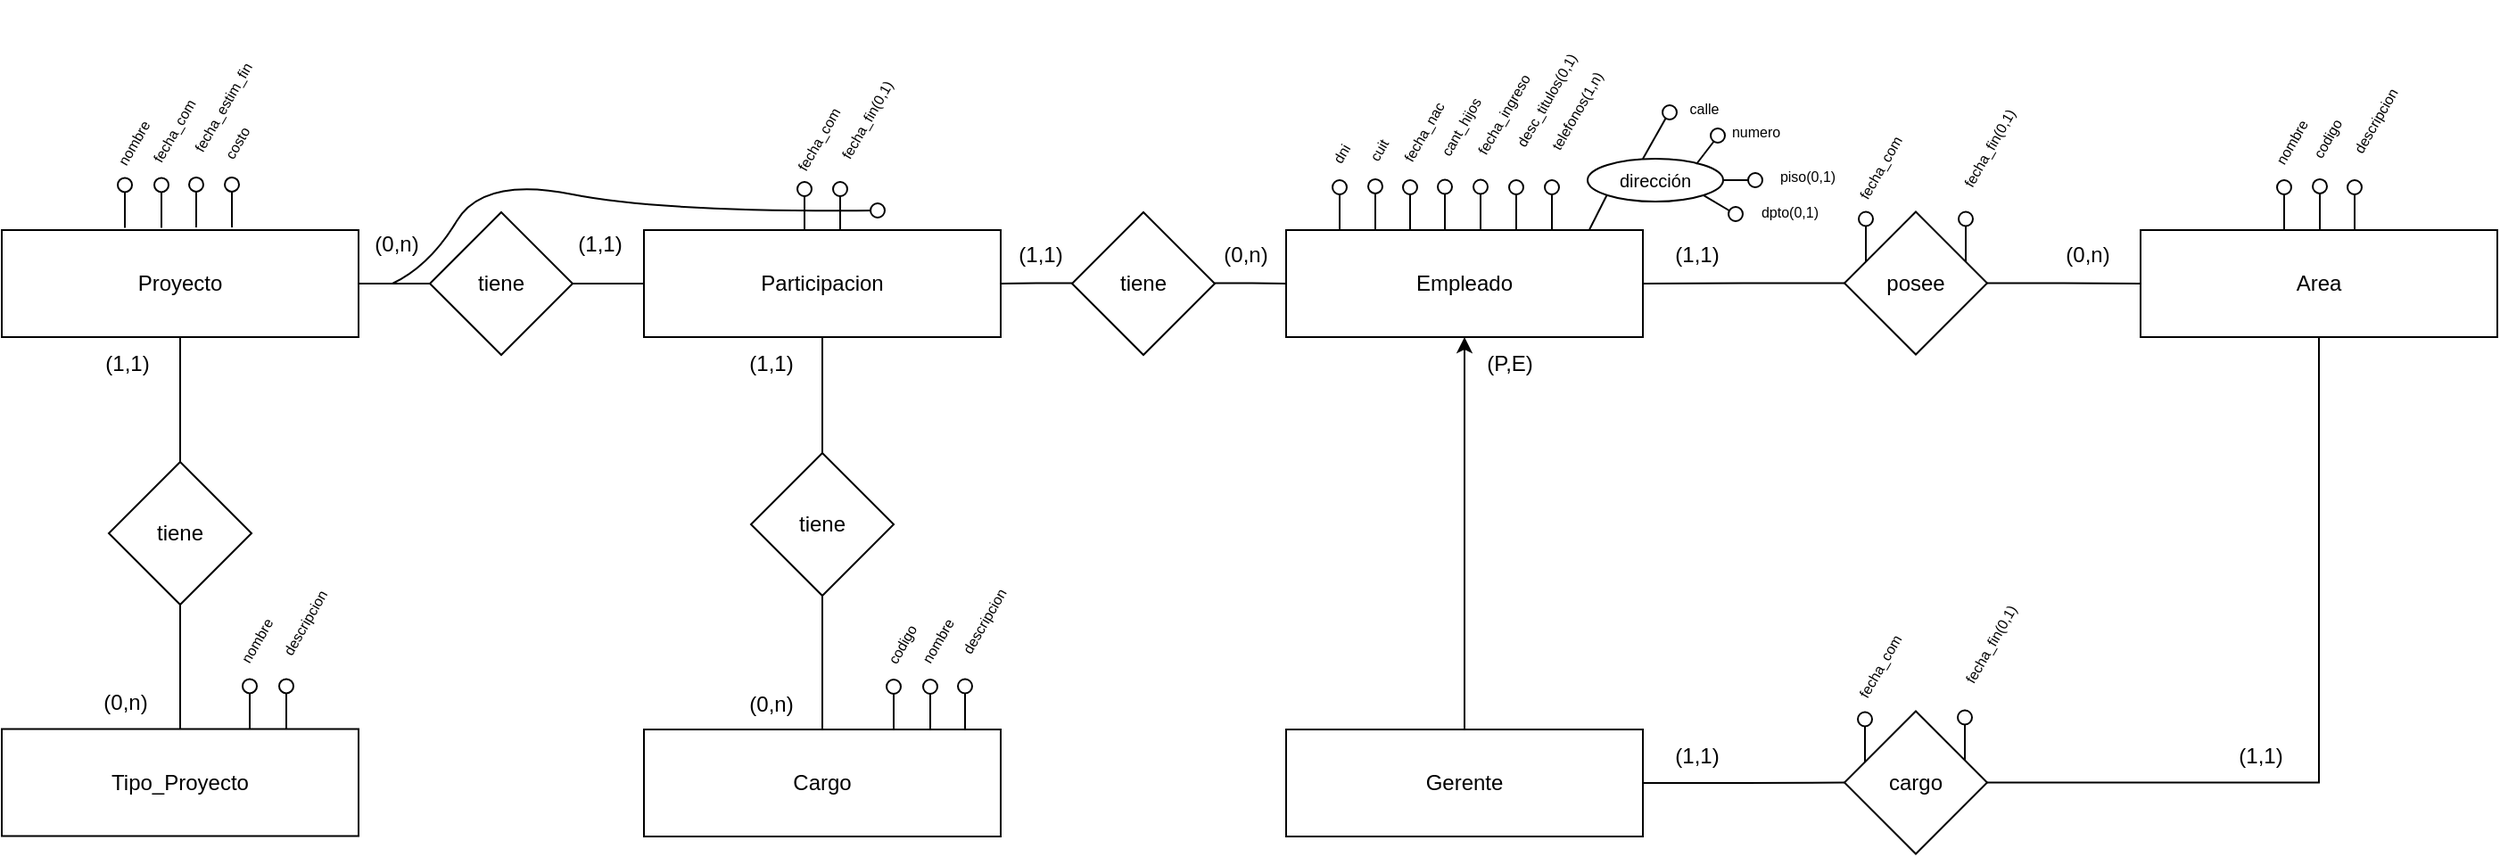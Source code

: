 <mxfile version="26.1.3">
  <diagram name="Page-1" id="OwCOIzThx3f6TGoiBRJK">
    <mxGraphModel dx="3861" dy="1847" grid="1" gridSize="10" guides="1" tooltips="1" connect="1" arrows="1" fold="1" page="1" pageScale="1" pageWidth="850" pageHeight="1100" math="0" shadow="0">
      <root>
        <mxCell id="0" />
        <mxCell id="1" parent="0" />
        <mxCell id="jll_CH9f2McwU1DsK0mr-197" value="Area" style="rounded=0;whiteSpace=wrap;html=1;" parent="1" vertex="1">
          <mxGeometry x="-761" y="-280" width="200" height="60" as="geometry" />
        </mxCell>
        <mxCell id="jll_CH9f2McwU1DsK0mr-198" value="Empleado" style="rounded=0;whiteSpace=wrap;html=1;" parent="1" vertex="1">
          <mxGeometry x="-1240" y="-280" width="200" height="60" as="geometry" />
        </mxCell>
        <mxCell id="jll_CH9f2McwU1DsK0mr-200" value="Tipo_Proyecto" style="rounded=0;whiteSpace=wrap;html=1;" parent="1" vertex="1">
          <mxGeometry x="-1960" y="-0.25" width="200" height="60" as="geometry" />
        </mxCell>
        <mxCell id="jll_CH9f2McwU1DsK0mr-201" value="Cargo" style="rounded=0;whiteSpace=wrap;html=1;" parent="1" vertex="1">
          <mxGeometry x="-1600" width="200" height="60" as="geometry" />
        </mxCell>
        <mxCell id="jll_CH9f2McwU1DsK0mr-287" value="" style="group" parent="1" vertex="1" connectable="0">
          <mxGeometry x="-684.5" y="-307.998" width="8" height="28" as="geometry" />
        </mxCell>
        <mxCell id="jll_CH9f2McwU1DsK0mr-288" value="" style="ellipse;whiteSpace=wrap;html=1;aspect=fixed;fillColor=light-dark(#FFFFFF,#FFFFFF);" parent="jll_CH9f2McwU1DsK0mr-287" vertex="1">
          <mxGeometry width="8" height="8" as="geometry" />
        </mxCell>
        <mxCell id="jll_CH9f2McwU1DsK0mr-289" style="edgeStyle=orthogonalEdgeStyle;rounded=0;orthogonalLoop=1;jettySize=auto;html=1;endArrow=none;startFill=0;" parent="jll_CH9f2McwU1DsK0mr-287" edge="1">
          <mxGeometry relative="1" as="geometry">
            <mxPoint x="4" y="28" as="targetPoint" />
            <mxPoint x="4" y="8" as="sourcePoint" />
          </mxGeometry>
        </mxCell>
        <mxCell id="jll_CH9f2McwU1DsK0mr-290" value="&lt;font style=&quot;font-size: 8px;&quot;&gt;nombre&lt;/font&gt;" style="text;html=1;align=center;verticalAlign=middle;resizable=0;points=[];autosize=1;strokeColor=none;fillColor=none;rotation=-60;" parent="1" vertex="1">
          <mxGeometry x="-702.5" y="-343.998" width="50" height="30" as="geometry" />
        </mxCell>
        <mxCell id="jll_CH9f2McwU1DsK0mr-291" value="" style="group" parent="1" vertex="1" connectable="0">
          <mxGeometry x="-664.5" y="-308.538" width="8" height="28" as="geometry" />
        </mxCell>
        <mxCell id="jll_CH9f2McwU1DsK0mr-292" value="" style="ellipse;whiteSpace=wrap;html=1;aspect=fixed;fillColor=light-dark(#FFFFFF,transparent);" parent="jll_CH9f2McwU1DsK0mr-291" vertex="1">
          <mxGeometry width="8" height="8" as="geometry" />
        </mxCell>
        <mxCell id="jll_CH9f2McwU1DsK0mr-293" style="edgeStyle=orthogonalEdgeStyle;rounded=0;orthogonalLoop=1;jettySize=auto;html=1;endArrow=none;startFill=0;" parent="jll_CH9f2McwU1DsK0mr-291" edge="1">
          <mxGeometry relative="1" as="geometry">
            <mxPoint x="4" y="28" as="targetPoint" />
            <mxPoint x="4" y="8" as="sourcePoint" />
          </mxGeometry>
        </mxCell>
        <mxCell id="jll_CH9f2McwU1DsK0mr-294" value="&lt;font style=&quot;font-size: 8px;&quot;&gt;codigo&lt;/font&gt;" style="text;html=1;align=center;verticalAlign=middle;resizable=0;points=[];autosize=1;strokeColor=none;fillColor=none;rotation=-60;" parent="1" vertex="1">
          <mxGeometry x="-682.5" y="-345.998" width="50" height="30" as="geometry" />
        </mxCell>
        <mxCell id="jll_CH9f2McwU1DsK0mr-295" value="" style="group" parent="1" vertex="1" connectable="0">
          <mxGeometry x="-645" y="-307.998" width="8" height="28" as="geometry" />
        </mxCell>
        <mxCell id="jll_CH9f2McwU1DsK0mr-296" value="" style="ellipse;whiteSpace=wrap;html=1;aspect=fixed;fillColor=light-dark(#FFFFFF,transparent);" parent="jll_CH9f2McwU1DsK0mr-295" vertex="1">
          <mxGeometry width="8" height="8" as="geometry" />
        </mxCell>
        <mxCell id="jll_CH9f2McwU1DsK0mr-297" style="edgeStyle=orthogonalEdgeStyle;rounded=0;orthogonalLoop=1;jettySize=auto;html=1;endArrow=none;startFill=0;" parent="jll_CH9f2McwU1DsK0mr-295" edge="1">
          <mxGeometry relative="1" as="geometry">
            <mxPoint x="4" y="28" as="targetPoint" />
            <mxPoint x="4" y="8" as="sourcePoint" />
          </mxGeometry>
        </mxCell>
        <mxCell id="jll_CH9f2McwU1DsK0mr-298" value="&lt;font style=&quot;font-size: 8px;&quot;&gt;descripcion&lt;/font&gt;" style="text;html=1;align=center;verticalAlign=middle;resizable=0;points=[];autosize=1;strokeColor=none;fillColor=none;rotation=-60;" parent="1" vertex="1">
          <mxGeometry x="-670.5" y="-355.998" width="80" height="30" as="geometry" />
        </mxCell>
        <mxCell id="jll_CH9f2McwU1DsK0mr-310" value="" style="group" parent="1" vertex="1" connectable="0">
          <mxGeometry x="-1155" y="-308.248" width="8" height="28" as="geometry" />
        </mxCell>
        <mxCell id="jll_CH9f2McwU1DsK0mr-311" value="" style="ellipse;whiteSpace=wrap;html=1;aspect=fixed;fillColor=light-dark(#FFFFFF,transparent);" parent="jll_CH9f2McwU1DsK0mr-310" vertex="1">
          <mxGeometry width="8" height="8" as="geometry" />
        </mxCell>
        <mxCell id="jll_CH9f2McwU1DsK0mr-312" style="edgeStyle=orthogonalEdgeStyle;rounded=0;orthogonalLoop=1;jettySize=auto;html=1;endArrow=none;startFill=0;" parent="jll_CH9f2McwU1DsK0mr-310" edge="1">
          <mxGeometry relative="1" as="geometry">
            <mxPoint x="4" y="28" as="targetPoint" />
            <mxPoint x="4" y="8" as="sourcePoint" />
          </mxGeometry>
        </mxCell>
        <mxCell id="jll_CH9f2McwU1DsK0mr-313" value="" style="group" parent="1" vertex="1" connectable="0">
          <mxGeometry x="-1214" y="-307.998" width="8" height="28" as="geometry" />
        </mxCell>
        <mxCell id="jll_CH9f2McwU1DsK0mr-314" value="" style="ellipse;whiteSpace=wrap;html=1;aspect=fixed;fillColor=light-dark(#FFFFFF,#FFFFFF);" parent="jll_CH9f2McwU1DsK0mr-313" vertex="1">
          <mxGeometry width="8" height="8" as="geometry" />
        </mxCell>
        <mxCell id="jll_CH9f2McwU1DsK0mr-315" style="edgeStyle=orthogonalEdgeStyle;rounded=0;orthogonalLoop=1;jettySize=auto;html=1;endArrow=none;startFill=0;" parent="jll_CH9f2McwU1DsK0mr-313" edge="1">
          <mxGeometry relative="1" as="geometry">
            <mxPoint x="4" y="28" as="targetPoint" />
            <mxPoint x="4" y="8" as="sourcePoint" />
          </mxGeometry>
        </mxCell>
        <mxCell id="jll_CH9f2McwU1DsK0mr-316" value="&lt;font style=&quot;font-size: 8px;&quot;&gt;dni&lt;/font&gt;" style="text;html=1;align=center;verticalAlign=middle;resizable=0;points=[];autosize=1;strokeColor=none;fillColor=none;rotation=-60;" parent="1" vertex="1">
          <mxGeometry x="-1230" y="-337.998" width="40" height="30" as="geometry" />
        </mxCell>
        <mxCell id="jll_CH9f2McwU1DsK0mr-317" value="" style="group" parent="1" vertex="1" connectable="0">
          <mxGeometry x="-1194" y="-308.538" width="8" height="28" as="geometry" />
        </mxCell>
        <mxCell id="jll_CH9f2McwU1DsK0mr-318" value="" style="ellipse;whiteSpace=wrap;html=1;aspect=fixed;fillColor=light-dark(#FFFFFF,#FFFFFF);" parent="jll_CH9f2McwU1DsK0mr-317" vertex="1">
          <mxGeometry width="8" height="8" as="geometry" />
        </mxCell>
        <mxCell id="jll_CH9f2McwU1DsK0mr-319" style="edgeStyle=orthogonalEdgeStyle;rounded=0;orthogonalLoop=1;jettySize=auto;html=1;endArrow=none;startFill=0;" parent="jll_CH9f2McwU1DsK0mr-317" edge="1">
          <mxGeometry relative="1" as="geometry">
            <mxPoint x="4" y="28" as="targetPoint" />
            <mxPoint x="4" y="8" as="sourcePoint" />
          </mxGeometry>
        </mxCell>
        <mxCell id="jll_CH9f2McwU1DsK0mr-320" value="&lt;font style=&quot;font-size: 8px;&quot;&gt;cuit&lt;/font&gt;" style="text;html=1;align=center;verticalAlign=middle;resizable=0;points=[];autosize=1;strokeColor=none;fillColor=none;rotation=-60;" parent="1" vertex="1">
          <mxGeometry x="-1209" y="-339.998" width="40" height="30" as="geometry" />
        </mxCell>
        <mxCell id="jll_CH9f2McwU1DsK0mr-321" value="" style="group" parent="1" vertex="1" connectable="0">
          <mxGeometry x="-1174.5" y="-307.998" width="8" height="28" as="geometry" />
        </mxCell>
        <mxCell id="jll_CH9f2McwU1DsK0mr-322" value="" style="ellipse;whiteSpace=wrap;html=1;aspect=fixed;fillColor=light-dark(#FFFFFF,transparent);" parent="jll_CH9f2McwU1DsK0mr-321" vertex="1">
          <mxGeometry width="8" height="8" as="geometry" />
        </mxCell>
        <mxCell id="jll_CH9f2McwU1DsK0mr-323" style="edgeStyle=orthogonalEdgeStyle;rounded=0;orthogonalLoop=1;jettySize=auto;html=1;endArrow=none;startFill=0;" parent="jll_CH9f2McwU1DsK0mr-321" edge="1">
          <mxGeometry relative="1" as="geometry">
            <mxPoint x="4" y="28" as="targetPoint" />
            <mxPoint x="4" y="8" as="sourcePoint" />
          </mxGeometry>
        </mxCell>
        <mxCell id="jll_CH9f2McwU1DsK0mr-324" value="&lt;font style=&quot;font-size: 8px;&quot;&gt;cant_hijos&lt;/font&gt;" style="text;html=1;align=center;verticalAlign=middle;resizable=0;points=[];autosize=1;strokeColor=none;fillColor=none;rotation=-60;" parent="1" vertex="1">
          <mxGeometry x="-1178" y="-352.998" width="70" height="30" as="geometry" />
        </mxCell>
        <mxCell id="jll_CH9f2McwU1DsK0mr-325" value="" style="group" parent="1" vertex="1" connectable="0">
          <mxGeometry x="-1135" y="-308.248" width="8" height="28" as="geometry" />
        </mxCell>
        <mxCell id="jll_CH9f2McwU1DsK0mr-326" value="" style="ellipse;whiteSpace=wrap;html=1;aspect=fixed;fillColor=light-dark(#FFFFFF,transparent);" parent="jll_CH9f2McwU1DsK0mr-325" vertex="1">
          <mxGeometry width="8" height="8" as="geometry" />
        </mxCell>
        <mxCell id="jll_CH9f2McwU1DsK0mr-327" style="edgeStyle=orthogonalEdgeStyle;rounded=0;orthogonalLoop=1;jettySize=auto;html=1;endArrow=none;startFill=0;" parent="jll_CH9f2McwU1DsK0mr-325" edge="1">
          <mxGeometry relative="1" as="geometry">
            <mxPoint x="4" y="28" as="targetPoint" />
            <mxPoint x="4" y="8" as="sourcePoint" />
          </mxGeometry>
        </mxCell>
        <mxCell id="jll_CH9f2McwU1DsK0mr-328" value="&lt;font style=&quot;font-size: 8px;&quot;&gt;fecha_nac&lt;/font&gt;" style="text;html=1;align=center;verticalAlign=middle;resizable=0;points=[];autosize=1;strokeColor=none;fillColor=none;rotation=-60;" parent="1" vertex="1">
          <mxGeometry x="-1199" y="-350.248" width="70" height="30" as="geometry" />
        </mxCell>
        <mxCell id="jll_CH9f2McwU1DsK0mr-329" value="" style="group" parent="1" vertex="1" connectable="0">
          <mxGeometry x="-1115" y="-307.998" width="8" height="28" as="geometry" />
        </mxCell>
        <mxCell id="jll_CH9f2McwU1DsK0mr-330" value="" style="ellipse;whiteSpace=wrap;html=1;aspect=fixed;fillColor=light-dark(#FFFFFF,transparent);" parent="jll_CH9f2McwU1DsK0mr-329" vertex="1">
          <mxGeometry width="8" height="8" as="geometry" />
        </mxCell>
        <mxCell id="jll_CH9f2McwU1DsK0mr-331" style="edgeStyle=orthogonalEdgeStyle;rounded=0;orthogonalLoop=1;jettySize=auto;html=1;endArrow=none;startFill=0;" parent="jll_CH9f2McwU1DsK0mr-329" edge="1">
          <mxGeometry relative="1" as="geometry">
            <mxPoint x="4" y="28" as="targetPoint" />
            <mxPoint x="4" y="8" as="sourcePoint" />
          </mxGeometry>
        </mxCell>
        <mxCell id="jll_CH9f2McwU1DsK0mr-332" value="" style="group" parent="1" vertex="1" connectable="0">
          <mxGeometry x="-1095" y="-307.998" width="8" height="28" as="geometry" />
        </mxCell>
        <mxCell id="jll_CH9f2McwU1DsK0mr-333" value="" style="ellipse;whiteSpace=wrap;html=1;aspect=fixed;fillColor=light-dark(#FFFFFF,transparent);" parent="jll_CH9f2McwU1DsK0mr-332" vertex="1">
          <mxGeometry width="8" height="8" as="geometry" />
        </mxCell>
        <mxCell id="jll_CH9f2McwU1DsK0mr-334" style="edgeStyle=orthogonalEdgeStyle;rounded=0;orthogonalLoop=1;jettySize=auto;html=1;endArrow=none;startFill=0;" parent="jll_CH9f2McwU1DsK0mr-332" edge="1">
          <mxGeometry relative="1" as="geometry">
            <mxPoint x="4" y="28" as="targetPoint" />
            <mxPoint x="4" y="8" as="sourcePoint" />
          </mxGeometry>
        </mxCell>
        <mxCell id="jll_CH9f2McwU1DsK0mr-335" value="&lt;font style=&quot;font-size: 8px;&quot;&gt;desc_titulos(0,1)&lt;/font&gt;" style="text;html=1;align=center;verticalAlign=middle;resizable=0;points=[];autosize=1;strokeColor=none;fillColor=none;rotation=-60;" parent="1" vertex="1">
          <mxGeometry x="-1150" y="-367.998" width="110" height="30" as="geometry" />
        </mxCell>
        <mxCell id="jll_CH9f2McwU1DsK0mr-336" value="&lt;font style=&quot;font-size: 8px;&quot;&gt;fecha_ingreso&lt;/font&gt;" style="text;html=1;align=center;verticalAlign=middle;resizable=0;points=[];autosize=1;strokeColor=none;fillColor=none;rotation=-60;" parent="1" vertex="1">
          <mxGeometry x="-1164" y="-359.998" width="90" height="30" as="geometry" />
        </mxCell>
        <mxCell id="jll_CH9f2McwU1DsK0mr-337" value="&lt;font style=&quot;font-size: 8px;&quot;&gt;telefonos(1,n)&lt;/font&gt;" style="text;html=1;align=center;verticalAlign=middle;resizable=0;points=[];autosize=1;strokeColor=none;fillColor=none;rotation=-60;" parent="1" vertex="1">
          <mxGeometry x="-1123" y="-361.998" width="90" height="30" as="geometry" />
        </mxCell>
        <mxCell id="jll_CH9f2McwU1DsK0mr-339" style="edgeStyle=orthogonalEdgeStyle;rounded=0;orthogonalLoop=1;jettySize=auto;html=1;entryX=1;entryY=0.5;entryDx=0;entryDy=0;endArrow=none;startFill=0;" parent="1" source="jll_CH9f2McwU1DsK0mr-338" target="jll_CH9f2McwU1DsK0mr-198" edge="1">
          <mxGeometry relative="1" as="geometry" />
        </mxCell>
        <mxCell id="jll_CH9f2McwU1DsK0mr-338" value="posee" style="rhombus;whiteSpace=wrap;html=1;" parent="1" vertex="1">
          <mxGeometry x="-927" y="-290.25" width="80" height="80" as="geometry" />
        </mxCell>
        <mxCell id="jll_CH9f2McwU1DsK0mr-340" style="edgeStyle=orthogonalEdgeStyle;rounded=0;orthogonalLoop=1;jettySize=auto;html=1;entryX=0;entryY=0.5;entryDx=0;entryDy=0;endArrow=none;startFill=0;" parent="1" source="jll_CH9f2McwU1DsK0mr-338" target="jll_CH9f2McwU1DsK0mr-197" edge="1">
          <mxGeometry relative="1" as="geometry">
            <mxPoint x="-498.5" y="-246" as="targetPoint" />
          </mxGeometry>
        </mxCell>
        <mxCell id="jll_CH9f2McwU1DsK0mr-342" value="(0,n)" style="text;html=1;align=center;verticalAlign=middle;resizable=0;points=[];autosize=1;strokeColor=none;fillColor=none;" parent="1" vertex="1">
          <mxGeometry x="-821" y="-280.54" width="60" height="30" as="geometry" />
        </mxCell>
        <mxCell id="jll_CH9f2McwU1DsK0mr-347" style="edgeStyle=orthogonalEdgeStyle;rounded=0;orthogonalLoop=1;jettySize=auto;html=1;entryX=0;entryY=0.5;entryDx=0;entryDy=0;endArrow=none;startFill=0;" parent="1" source="jll_CH9f2McwU1DsK0mr-344" target="jll_CH9f2McwU1DsK0mr-346" edge="1">
          <mxGeometry relative="1" as="geometry" />
        </mxCell>
        <mxCell id="jll_CH9f2McwU1DsK0mr-349" style="edgeStyle=orthogonalEdgeStyle;rounded=0;orthogonalLoop=1;jettySize=auto;html=1;entryX=0.5;entryY=1;entryDx=0;entryDy=0;" parent="1" source="jll_CH9f2McwU1DsK0mr-344" target="jll_CH9f2McwU1DsK0mr-198" edge="1">
          <mxGeometry relative="1" as="geometry" />
        </mxCell>
        <mxCell id="jll_CH9f2McwU1DsK0mr-344" value="Gerente" style="rounded=0;whiteSpace=wrap;html=1;" parent="1" vertex="1">
          <mxGeometry x="-1240" width="200" height="60" as="geometry" />
        </mxCell>
        <mxCell id="jll_CH9f2McwU1DsK0mr-348" style="edgeStyle=orthogonalEdgeStyle;rounded=0;orthogonalLoop=1;jettySize=auto;html=1;entryX=0.5;entryY=1;entryDx=0;entryDy=0;endArrow=none;startFill=0;" parent="1" source="jll_CH9f2McwU1DsK0mr-346" target="jll_CH9f2McwU1DsK0mr-197" edge="1">
          <mxGeometry relative="1" as="geometry" />
        </mxCell>
        <mxCell id="jll_CH9f2McwU1DsK0mr-346" value="cargo" style="rhombus;whiteSpace=wrap;html=1;" parent="1" vertex="1">
          <mxGeometry x="-927" y="-10.25" width="80" height="80" as="geometry" />
        </mxCell>
        <mxCell id="jll_CH9f2McwU1DsK0mr-350" value="(P,E)" style="text;html=1;align=center;verticalAlign=middle;resizable=0;points=[];autosize=1;strokeColor=none;fillColor=none;" parent="1" vertex="1">
          <mxGeometry x="-1145" y="-220" width="60" height="30" as="geometry" />
        </mxCell>
        <mxCell id="jll_CH9f2McwU1DsK0mr-354" value="" style="group" parent="1" vertex="1" connectable="0">
          <mxGeometry x="-919" y="-290.248" width="8" height="28" as="geometry" />
        </mxCell>
        <mxCell id="jll_CH9f2McwU1DsK0mr-355" value="" style="ellipse;whiteSpace=wrap;html=1;aspect=fixed;fillColor=light-dark(#FFFFFF,transparent);" parent="jll_CH9f2McwU1DsK0mr-354" vertex="1">
          <mxGeometry width="8" height="8" as="geometry" />
        </mxCell>
        <mxCell id="jll_CH9f2McwU1DsK0mr-356" style="edgeStyle=orthogonalEdgeStyle;rounded=0;orthogonalLoop=1;jettySize=auto;html=1;endArrow=none;startFill=0;" parent="jll_CH9f2McwU1DsK0mr-354" edge="1">
          <mxGeometry relative="1" as="geometry">
            <mxPoint x="4" y="28" as="targetPoint" />
            <mxPoint x="4" y="8" as="sourcePoint" />
          </mxGeometry>
        </mxCell>
        <mxCell id="jll_CH9f2McwU1DsK0mr-357" value="" style="group" parent="1" vertex="1" connectable="0">
          <mxGeometry x="-863" y="-290.248" width="8" height="28" as="geometry" />
        </mxCell>
        <mxCell id="jll_CH9f2McwU1DsK0mr-358" value="" style="ellipse;whiteSpace=wrap;html=1;aspect=fixed;fillColor=light-dark(#FFFFFF,transparent);" parent="jll_CH9f2McwU1DsK0mr-357" vertex="1">
          <mxGeometry width="8" height="8" as="geometry" />
        </mxCell>
        <mxCell id="jll_CH9f2McwU1DsK0mr-359" style="edgeStyle=orthogonalEdgeStyle;rounded=0;orthogonalLoop=1;jettySize=auto;html=1;endArrow=none;startFill=0;" parent="jll_CH9f2McwU1DsK0mr-357" edge="1">
          <mxGeometry relative="1" as="geometry">
            <mxPoint x="4" y="28" as="targetPoint" />
            <mxPoint x="4" y="8" as="sourcePoint" />
          </mxGeometry>
        </mxCell>
        <mxCell id="jll_CH9f2McwU1DsK0mr-360" value="&lt;font style=&quot;font-size: 8px;&quot;&gt;fecha_com&lt;/font&gt;" style="text;html=1;align=center;verticalAlign=middle;resizable=0;points=[];autosize=1;strokeColor=none;fillColor=none;rotation=-60;" parent="1" vertex="1">
          <mxGeometry x="-943" y="-330.248" width="70" height="30" as="geometry" />
        </mxCell>
        <mxCell id="jll_CH9f2McwU1DsK0mr-361" value="&lt;font style=&quot;font-size: 8px;&quot;&gt;fecha_fin(0,1)&lt;/font&gt;" style="text;html=1;align=center;verticalAlign=middle;resizable=0;points=[];autosize=1;strokeColor=none;fillColor=none;rotation=-60;" parent="1" vertex="1">
          <mxGeometry x="-892" y="-341.248" width="90" height="30" as="geometry" />
        </mxCell>
        <mxCell id="jll_CH9f2McwU1DsK0mr-362" value="" style="group" parent="1" vertex="1" connectable="0">
          <mxGeometry x="-919.5" y="-9.75" width="8" height="28" as="geometry" />
        </mxCell>
        <mxCell id="jll_CH9f2McwU1DsK0mr-363" value="" style="ellipse;whiteSpace=wrap;html=1;aspect=fixed;fillColor=light-dark(#FFFFFF,transparent);" parent="jll_CH9f2McwU1DsK0mr-362" vertex="1">
          <mxGeometry width="8" height="8" as="geometry" />
        </mxCell>
        <mxCell id="jll_CH9f2McwU1DsK0mr-364" style="edgeStyle=orthogonalEdgeStyle;rounded=0;orthogonalLoop=1;jettySize=auto;html=1;endArrow=none;startFill=0;" parent="jll_CH9f2McwU1DsK0mr-362" edge="1">
          <mxGeometry relative="1" as="geometry">
            <mxPoint x="4" y="28" as="targetPoint" />
            <mxPoint x="4" y="8" as="sourcePoint" />
          </mxGeometry>
        </mxCell>
        <mxCell id="jll_CH9f2McwU1DsK0mr-365" value="" style="group" parent="1" vertex="1" connectable="0">
          <mxGeometry x="-863.5" y="-10.75" width="8" height="28" as="geometry" />
        </mxCell>
        <mxCell id="jll_CH9f2McwU1DsK0mr-366" value="" style="ellipse;whiteSpace=wrap;html=1;aspect=fixed;fillColor=light-dark(#FFFFFF,transparent);" parent="jll_CH9f2McwU1DsK0mr-365" vertex="1">
          <mxGeometry width="8" height="8" as="geometry" />
        </mxCell>
        <mxCell id="jll_CH9f2McwU1DsK0mr-367" style="edgeStyle=orthogonalEdgeStyle;rounded=0;orthogonalLoop=1;jettySize=auto;html=1;endArrow=none;startFill=0;" parent="jll_CH9f2McwU1DsK0mr-365" edge="1">
          <mxGeometry relative="1" as="geometry">
            <mxPoint x="4" y="28" as="targetPoint" />
            <mxPoint x="4" y="8" as="sourcePoint" />
          </mxGeometry>
        </mxCell>
        <mxCell id="jll_CH9f2McwU1DsK0mr-368" value="&lt;font style=&quot;font-size: 8px;&quot;&gt;fecha_com&lt;/font&gt;" style="text;html=1;align=center;verticalAlign=middle;resizable=0;points=[];autosize=1;strokeColor=none;fillColor=none;rotation=-60;" parent="1" vertex="1">
          <mxGeometry x="-943.5" y="-50.248" width="70" height="30" as="geometry" />
        </mxCell>
        <mxCell id="jll_CH9f2McwU1DsK0mr-369" value="&lt;font style=&quot;font-size: 8px;&quot;&gt;fecha_fin(0,1)&lt;/font&gt;" style="text;html=1;align=center;verticalAlign=middle;resizable=0;points=[];autosize=1;strokeColor=none;fillColor=none;rotation=-60;" parent="1" vertex="1">
          <mxGeometry x="-891" y="-62.998" width="90" height="30" as="geometry" />
        </mxCell>
        <mxCell id="jll_CH9f2McwU1DsK0mr-416" style="edgeStyle=orthogonalEdgeStyle;rounded=0;orthogonalLoop=1;jettySize=auto;html=1;entryX=0.5;entryY=0;entryDx=0;entryDy=0;endArrow=none;startFill=0;" parent="1" source="jll_CH9f2McwU1DsK0mr-370" target="jll_CH9f2McwU1DsK0mr-415" edge="1">
          <mxGeometry relative="1" as="geometry" />
        </mxCell>
        <mxCell id="jll_CH9f2McwU1DsK0mr-370" value="Proyecto" style="rounded=0;whiteSpace=wrap;html=1;" parent="1" vertex="1">
          <mxGeometry x="-1960" y="-280" width="200" height="60" as="geometry" />
        </mxCell>
        <mxCell id="jll_CH9f2McwU1DsK0mr-371" value="(1,1)" style="text;html=1;align=center;verticalAlign=middle;resizable=0;points=[];autosize=1;strokeColor=none;fillColor=none;" parent="1" vertex="1">
          <mxGeometry x="-1040" y="-280.54" width="60" height="30" as="geometry" />
        </mxCell>
        <mxCell id="jll_CH9f2McwU1DsK0mr-372" value="(1,1)" style="text;html=1;align=center;verticalAlign=middle;resizable=0;points=[];autosize=1;strokeColor=none;fillColor=none;" parent="1" vertex="1">
          <mxGeometry x="-1040" y="-2.842e-14" width="60" height="30" as="geometry" />
        </mxCell>
        <mxCell id="jll_CH9f2McwU1DsK0mr-373" value="(1,1)" style="text;html=1;align=center;verticalAlign=middle;resizable=0;points=[];autosize=1;strokeColor=none;fillColor=none;" parent="1" vertex="1">
          <mxGeometry x="-724.5" y="-2.842e-14" width="60" height="30" as="geometry" />
        </mxCell>
        <mxCell id="jll_CH9f2McwU1DsK0mr-375" value="tiene" style="rhombus;whiteSpace=wrap;html=1;" parent="1" vertex="1">
          <mxGeometry x="-1360" y="-290" width="80" height="80" as="geometry" />
        </mxCell>
        <mxCell id="jll_CH9f2McwU1DsK0mr-378" value="" style="group" parent="1" vertex="1" connectable="0">
          <mxGeometry x="-1514" y="-306.998" width="8" height="28" as="geometry" />
        </mxCell>
        <mxCell id="jll_CH9f2McwU1DsK0mr-379" value="" style="ellipse;whiteSpace=wrap;html=1;aspect=fixed;fillColor=light-dark(#FFFFFF,transparent);" parent="jll_CH9f2McwU1DsK0mr-378" vertex="1">
          <mxGeometry width="8" height="8" as="geometry" />
        </mxCell>
        <mxCell id="jll_CH9f2McwU1DsK0mr-380" style="edgeStyle=orthogonalEdgeStyle;rounded=0;orthogonalLoop=1;jettySize=auto;html=1;endArrow=none;startFill=0;" parent="jll_CH9f2McwU1DsK0mr-378" edge="1">
          <mxGeometry relative="1" as="geometry">
            <mxPoint x="4" y="28" as="targetPoint" />
            <mxPoint x="4" y="8" as="sourcePoint" />
          </mxGeometry>
        </mxCell>
        <mxCell id="jll_CH9f2McwU1DsK0mr-381" value="" style="group" parent="1" vertex="1" connectable="0">
          <mxGeometry x="-1494" y="-306.998" width="8" height="28" as="geometry" />
        </mxCell>
        <mxCell id="jll_CH9f2McwU1DsK0mr-382" value="" style="ellipse;whiteSpace=wrap;html=1;aspect=fixed;fillColor=light-dark(#FFFFFF,transparent);" parent="jll_CH9f2McwU1DsK0mr-381" vertex="1">
          <mxGeometry width="8" height="8" as="geometry" />
        </mxCell>
        <mxCell id="jll_CH9f2McwU1DsK0mr-383" style="edgeStyle=orthogonalEdgeStyle;rounded=0;orthogonalLoop=1;jettySize=auto;html=1;endArrow=none;startFill=0;" parent="jll_CH9f2McwU1DsK0mr-381" edge="1">
          <mxGeometry relative="1" as="geometry">
            <mxPoint x="4" y="28" as="targetPoint" />
            <mxPoint x="4" y="8" as="sourcePoint" />
          </mxGeometry>
        </mxCell>
        <mxCell id="jll_CH9f2McwU1DsK0mr-384" value="&lt;font style=&quot;font-size: 8px;&quot;&gt;fecha_com&lt;/font&gt;" style="text;html=1;align=center;verticalAlign=middle;resizable=0;points=[];autosize=1;strokeColor=none;fillColor=none;rotation=-60;" parent="1" vertex="1">
          <mxGeometry x="-1538" y="-345.998" width="70" height="30" as="geometry" />
        </mxCell>
        <mxCell id="jll_CH9f2McwU1DsK0mr-385" value="&lt;font style=&quot;font-size: 8px;&quot;&gt;fecha_fin(0,1)&lt;/font&gt;" style="text;html=1;align=center;verticalAlign=middle;resizable=0;points=[];autosize=1;strokeColor=none;fillColor=none;rotation=-60;" parent="1" vertex="1">
          <mxGeometry x="-1521" y="-356.998" width="90" height="30" as="geometry" />
        </mxCell>
        <mxCell id="jll_CH9f2McwU1DsK0mr-386" value="(0,n)" style="text;html=1;align=center;verticalAlign=middle;resizable=0;points=[];autosize=1;strokeColor=none;fillColor=none;" parent="1" vertex="1">
          <mxGeometry x="-1769" y="-287.04" width="60" height="30" as="geometry" />
        </mxCell>
        <mxCell id="jll_CH9f2McwU1DsK0mr-387" value="" style="group" parent="1" vertex="1" connectable="0">
          <mxGeometry x="-1855" y="-309.538" width="8" height="28" as="geometry" />
        </mxCell>
        <mxCell id="jll_CH9f2McwU1DsK0mr-388" value="" style="ellipse;whiteSpace=wrap;html=1;aspect=fixed;fillColor=light-dark(#FFFFFF,transparent);" parent="jll_CH9f2McwU1DsK0mr-387" vertex="1">
          <mxGeometry width="8" height="8" as="geometry" />
        </mxCell>
        <mxCell id="jll_CH9f2McwU1DsK0mr-389" style="edgeStyle=orthogonalEdgeStyle;rounded=0;orthogonalLoop=1;jettySize=auto;html=1;endArrow=none;startFill=0;" parent="jll_CH9f2McwU1DsK0mr-387" edge="1">
          <mxGeometry relative="1" as="geometry">
            <mxPoint x="4" y="28" as="targetPoint" />
            <mxPoint x="4" y="8" as="sourcePoint" />
          </mxGeometry>
        </mxCell>
        <mxCell id="jll_CH9f2McwU1DsK0mr-390" value="" style="group" parent="1" vertex="1" connectable="0">
          <mxGeometry x="-1895" y="-309.288" width="8" height="28" as="geometry" />
        </mxCell>
        <mxCell id="jll_CH9f2McwU1DsK0mr-391" value="" style="ellipse;whiteSpace=wrap;html=1;aspect=fixed;fillColor=light-dark(#FFFFFF,#FFFFFF);" parent="jll_CH9f2McwU1DsK0mr-390" vertex="1">
          <mxGeometry width="8" height="8" as="geometry" />
        </mxCell>
        <mxCell id="jll_CH9f2McwU1DsK0mr-392" style="edgeStyle=orthogonalEdgeStyle;rounded=0;orthogonalLoop=1;jettySize=auto;html=1;endArrow=none;startFill=0;" parent="jll_CH9f2McwU1DsK0mr-390" edge="1">
          <mxGeometry relative="1" as="geometry">
            <mxPoint x="4" y="28" as="targetPoint" />
            <mxPoint x="4" y="8" as="sourcePoint" />
          </mxGeometry>
        </mxCell>
        <mxCell id="jll_CH9f2McwU1DsK0mr-393" value="&lt;font style=&quot;font-size: 8px;&quot;&gt;nombre&lt;/font&gt;" style="text;html=1;align=center;verticalAlign=middle;resizable=0;points=[];autosize=1;strokeColor=none;fillColor=none;rotation=-60;" parent="1" vertex="1">
          <mxGeometry x="-1912" y="-343.998" width="50" height="30" as="geometry" />
        </mxCell>
        <mxCell id="jll_CH9f2McwU1DsK0mr-398" value="" style="group" parent="1" vertex="1" connectable="0">
          <mxGeometry x="-1874.5" y="-309.288" width="8" height="28" as="geometry" />
        </mxCell>
        <mxCell id="jll_CH9f2McwU1DsK0mr-399" value="" style="ellipse;whiteSpace=wrap;html=1;aspect=fixed;fillColor=light-dark(#FFFFFF,transparent);" parent="jll_CH9f2McwU1DsK0mr-398" vertex="1">
          <mxGeometry width="8" height="8" as="geometry" />
        </mxCell>
        <mxCell id="jll_CH9f2McwU1DsK0mr-400" style="edgeStyle=orthogonalEdgeStyle;rounded=0;orthogonalLoop=1;jettySize=auto;html=1;endArrow=none;startFill=0;" parent="jll_CH9f2McwU1DsK0mr-398" edge="1">
          <mxGeometry relative="1" as="geometry">
            <mxPoint x="4" y="28" as="targetPoint" />
            <mxPoint x="4" y="8" as="sourcePoint" />
          </mxGeometry>
        </mxCell>
        <mxCell id="jll_CH9f2McwU1DsK0mr-401" value="&lt;font style=&quot;font-size: 8px;&quot;&gt;fecha_estim_fin&lt;/font&gt;" style="text;html=1;align=center;verticalAlign=middle;resizable=0;points=[];autosize=1;strokeColor=none;fillColor=none;rotation=-60;" parent="1" vertex="1">
          <mxGeometry x="-1887" y="-363.998" width="100" height="30" as="geometry" />
        </mxCell>
        <mxCell id="jll_CH9f2McwU1DsK0mr-402" value="" style="group" parent="1" vertex="1" connectable="0">
          <mxGeometry x="-1835" y="-309.538" width="8" height="28" as="geometry" />
        </mxCell>
        <mxCell id="jll_CH9f2McwU1DsK0mr-403" value="" style="ellipse;whiteSpace=wrap;html=1;aspect=fixed;fillColor=light-dark(#FFFFFF,transparent);" parent="jll_CH9f2McwU1DsK0mr-402" vertex="1">
          <mxGeometry width="8" height="8" as="geometry" />
        </mxCell>
        <mxCell id="jll_CH9f2McwU1DsK0mr-404" style="edgeStyle=orthogonalEdgeStyle;rounded=0;orthogonalLoop=1;jettySize=auto;html=1;endArrow=none;startFill=0;" parent="jll_CH9f2McwU1DsK0mr-402" edge="1">
          <mxGeometry relative="1" as="geometry">
            <mxPoint x="4" y="28" as="targetPoint" />
            <mxPoint x="4" y="8" as="sourcePoint" />
          </mxGeometry>
        </mxCell>
        <mxCell id="jll_CH9f2McwU1DsK0mr-405" value="&lt;font style=&quot;font-size: 8px;&quot;&gt;fecha_com&lt;/font&gt;" style="text;html=1;align=center;verticalAlign=middle;resizable=0;points=[];autosize=1;strokeColor=none;fillColor=none;rotation=-60;" parent="1" vertex="1">
          <mxGeometry x="-1899" y="-350.538" width="70" height="30" as="geometry" />
        </mxCell>
        <mxCell id="jll_CH9f2McwU1DsK0mr-413" value="&lt;font style=&quot;font-size: 8px;&quot;&gt;costo&lt;/font&gt;" style="text;html=1;align=center;verticalAlign=middle;resizable=0;points=[];autosize=1;strokeColor=none;fillColor=none;rotation=-60;" parent="1" vertex="1">
          <mxGeometry x="-1854" y="-343.998" width="50" height="30" as="geometry" />
        </mxCell>
        <mxCell id="jll_CH9f2McwU1DsK0mr-417" style="edgeStyle=orthogonalEdgeStyle;rounded=0;orthogonalLoop=1;jettySize=auto;html=1;endArrow=none;startFill=0;" parent="1" edge="1">
          <mxGeometry relative="1" as="geometry">
            <mxPoint x="-1860" y="-70.12" as="sourcePoint" />
            <mxPoint x="-1860" y="-0.37" as="targetPoint" />
          </mxGeometry>
        </mxCell>
        <mxCell id="jll_CH9f2McwU1DsK0mr-415" value="tiene" style="rhombus;whiteSpace=wrap;html=1;" parent="1" vertex="1">
          <mxGeometry x="-1900" y="-150" width="80" height="80" as="geometry" />
        </mxCell>
        <mxCell id="jll_CH9f2McwU1DsK0mr-420" value="(1,1)" style="text;html=1;align=center;verticalAlign=middle;resizable=0;points=[];autosize=1;strokeColor=none;fillColor=none;" parent="1" vertex="1">
          <mxGeometry x="-1920" y="-220.0" width="60" height="30" as="geometry" />
        </mxCell>
        <mxCell id="jll_CH9f2McwU1DsK0mr-421" value="(0,n)" style="text;html=1;align=center;verticalAlign=middle;resizable=0;points=[];autosize=1;strokeColor=none;fillColor=none;" parent="1" vertex="1">
          <mxGeometry x="-1921" y="-30.0" width="60" height="30" as="geometry" />
        </mxCell>
        <mxCell id="jll_CH9f2McwU1DsK0mr-427" value="" style="group" parent="1" vertex="1" connectable="0">
          <mxGeometry x="-1825" y="-28.288" width="8" height="28" as="geometry" />
        </mxCell>
        <mxCell id="jll_CH9f2McwU1DsK0mr-428" value="" style="ellipse;whiteSpace=wrap;html=1;aspect=fixed;fillColor=light-dark(#FFFFFF,#FFFFFF);" parent="jll_CH9f2McwU1DsK0mr-427" vertex="1">
          <mxGeometry width="8" height="8" as="geometry" />
        </mxCell>
        <mxCell id="jll_CH9f2McwU1DsK0mr-429" style="edgeStyle=orthogonalEdgeStyle;rounded=0;orthogonalLoop=1;jettySize=auto;html=1;endArrow=none;startFill=0;" parent="jll_CH9f2McwU1DsK0mr-427" edge="1">
          <mxGeometry relative="1" as="geometry">
            <mxPoint x="4" y="28" as="targetPoint" />
            <mxPoint x="4" y="8" as="sourcePoint" />
          </mxGeometry>
        </mxCell>
        <mxCell id="jll_CH9f2McwU1DsK0mr-430" value="&lt;font style=&quot;font-size: 8px;&quot;&gt;nombre&lt;/font&gt;" style="text;html=1;align=center;verticalAlign=middle;resizable=0;points=[];autosize=1;strokeColor=none;fillColor=none;rotation=-60;" parent="1" vertex="1">
          <mxGeometry x="-1843" y="-64.998" width="50" height="30" as="geometry" />
        </mxCell>
        <mxCell id="jll_CH9f2McwU1DsK0mr-431" value="" style="group" parent="1" vertex="1" connectable="0">
          <mxGeometry x="-1804.5" y="-28.288" width="8" height="28" as="geometry" />
        </mxCell>
        <mxCell id="jll_CH9f2McwU1DsK0mr-432" value="" style="ellipse;whiteSpace=wrap;html=1;aspect=fixed;fillColor=light-dark(#FFFFFF,transparent);" parent="jll_CH9f2McwU1DsK0mr-431" vertex="1">
          <mxGeometry width="8" height="8" as="geometry" />
        </mxCell>
        <mxCell id="jll_CH9f2McwU1DsK0mr-433" style="edgeStyle=orthogonalEdgeStyle;rounded=0;orthogonalLoop=1;jettySize=auto;html=1;endArrow=none;startFill=0;" parent="jll_CH9f2McwU1DsK0mr-431" edge="1">
          <mxGeometry relative="1" as="geometry">
            <mxPoint x="4" y="28" as="targetPoint" />
            <mxPoint x="4" y="8" as="sourcePoint" />
          </mxGeometry>
        </mxCell>
        <mxCell id="jll_CH9f2McwU1DsK0mr-438" value="&lt;font style=&quot;font-size: 8px;&quot;&gt;descripcion&lt;/font&gt;" style="text;html=1;align=center;verticalAlign=middle;resizable=0;points=[];autosize=1;strokeColor=none;fillColor=none;rotation=-60;" parent="1" vertex="1">
          <mxGeometry x="-1831" y="-74.998" width="80" height="30" as="geometry" />
        </mxCell>
        <mxCell id="jll_CH9f2McwU1DsK0mr-443" value="" style="group" parent="1" vertex="1" connectable="0">
          <mxGeometry x="-1424" y="-28.248" width="8" height="28" as="geometry" />
        </mxCell>
        <mxCell id="jll_CH9f2McwU1DsK0mr-444" value="" style="ellipse;whiteSpace=wrap;html=1;aspect=fixed;fillColor=light-dark(#FFFFFF,transparent);" parent="jll_CH9f2McwU1DsK0mr-443" vertex="1">
          <mxGeometry width="8" height="8" as="geometry" />
        </mxCell>
        <mxCell id="jll_CH9f2McwU1DsK0mr-445" style="edgeStyle=orthogonalEdgeStyle;rounded=0;orthogonalLoop=1;jettySize=auto;html=1;endArrow=none;startFill=0;" parent="jll_CH9f2McwU1DsK0mr-443" edge="1">
          <mxGeometry relative="1" as="geometry">
            <mxPoint x="4" y="28" as="targetPoint" />
            <mxPoint x="4" y="8" as="sourcePoint" />
          </mxGeometry>
        </mxCell>
        <mxCell id="jll_CH9f2McwU1DsK0mr-446" value="" style="group" parent="1" vertex="1" connectable="0">
          <mxGeometry x="-1464" y="-27.998" width="8" height="28" as="geometry" />
        </mxCell>
        <mxCell id="jll_CH9f2McwU1DsK0mr-447" value="" style="ellipse;whiteSpace=wrap;html=1;aspect=fixed;fillColor=light-dark(#FFFFFF,#FFFFFF);" parent="jll_CH9f2McwU1DsK0mr-446" vertex="1">
          <mxGeometry width="8" height="8" as="geometry" />
        </mxCell>
        <mxCell id="jll_CH9f2McwU1DsK0mr-448" style="edgeStyle=orthogonalEdgeStyle;rounded=0;orthogonalLoop=1;jettySize=auto;html=1;endArrow=none;startFill=0;" parent="jll_CH9f2McwU1DsK0mr-446" edge="1">
          <mxGeometry relative="1" as="geometry">
            <mxPoint x="4" y="28" as="targetPoint" />
            <mxPoint x="4" y="8" as="sourcePoint" />
          </mxGeometry>
        </mxCell>
        <mxCell id="jll_CH9f2McwU1DsK0mr-449" value="&lt;font style=&quot;font-size: 8px;&quot;&gt;codigo&lt;/font&gt;" style="text;html=1;align=center;verticalAlign=middle;resizable=0;points=[];autosize=1;strokeColor=none;fillColor=none;rotation=-60;" parent="1" vertex="1">
          <mxGeometry x="-1481" y="-62.708" width="50" height="30" as="geometry" />
        </mxCell>
        <mxCell id="jll_CH9f2McwU1DsK0mr-450" value="" style="group" parent="1" vertex="1" connectable="0">
          <mxGeometry x="-1443.5" y="-27.998" width="8" height="28" as="geometry" />
        </mxCell>
        <mxCell id="jll_CH9f2McwU1DsK0mr-451" value="" style="ellipse;whiteSpace=wrap;html=1;aspect=fixed;fillColor=light-dark(#FFFFFF,transparent);" parent="jll_CH9f2McwU1DsK0mr-450" vertex="1">
          <mxGeometry width="8" height="8" as="geometry" />
        </mxCell>
        <mxCell id="jll_CH9f2McwU1DsK0mr-452" style="edgeStyle=orthogonalEdgeStyle;rounded=0;orthogonalLoop=1;jettySize=auto;html=1;endArrow=none;startFill=0;" parent="jll_CH9f2McwU1DsK0mr-450" edge="1">
          <mxGeometry relative="1" as="geometry">
            <mxPoint x="4" y="28" as="targetPoint" />
            <mxPoint x="4" y="8" as="sourcePoint" />
          </mxGeometry>
        </mxCell>
        <mxCell id="jll_CH9f2McwU1DsK0mr-453" value="&lt;font style=&quot;font-size: 8px;&quot;&gt;descripcion&lt;/font&gt;" style="text;html=1;align=center;verticalAlign=middle;resizable=0;points=[];autosize=1;strokeColor=none;fillColor=none;rotation=-60;" parent="1" vertex="1">
          <mxGeometry x="-1450" y="-75.708" width="80" height="30" as="geometry" />
        </mxCell>
        <mxCell id="jll_CH9f2McwU1DsK0mr-457" value="&lt;font style=&quot;font-size: 8px;&quot;&gt;nombre&lt;/font&gt;" style="text;html=1;align=center;verticalAlign=middle;resizable=0;points=[];autosize=1;strokeColor=none;fillColor=none;rotation=-60;" parent="1" vertex="1">
          <mxGeometry x="-1461" y="-64.708" width="50" height="30" as="geometry" />
        </mxCell>
        <mxCell id="jll_CH9f2McwU1DsK0mr-467" value="" style="endArrow=none;html=1;rounded=0;exitX=0.75;exitY=0;exitDx=0;exitDy=0;" parent="1" edge="1">
          <mxGeometry width="50" height="50" relative="1" as="geometry">
            <mxPoint x="-1070" y="-280.2" as="sourcePoint" />
            <mxPoint x="-1060" y="-300" as="targetPoint" />
          </mxGeometry>
        </mxCell>
        <mxCell id="jll_CH9f2McwU1DsK0mr-468" value="&lt;font style=&quot;font-size: 10px;&quot;&gt;dirección&lt;/font&gt;" style="ellipse;whiteSpace=wrap;html=1;" parent="1" vertex="1">
          <mxGeometry x="-1071" y="-320" width="76" height="24" as="geometry" />
        </mxCell>
        <mxCell id="jll_CH9f2McwU1DsK0mr-469" value="" style="endArrow=none;html=1;rounded=0;exitX=0.75;exitY=0;exitDx=0;exitDy=0;" parent="1" edge="1">
          <mxGeometry width="50" height="50" relative="1" as="geometry">
            <mxPoint x="-1040" y="-320" as="sourcePoint" />
            <mxPoint x="-1027" y="-343" as="targetPoint" />
          </mxGeometry>
        </mxCell>
        <mxCell id="jll_CH9f2McwU1DsK0mr-470" value="" style="endArrow=none;html=1;rounded=0;exitX=0.75;exitY=0;exitDx=0;exitDy=0;" parent="1" edge="1">
          <mxGeometry width="50" height="50" relative="1" as="geometry">
            <mxPoint x="-1010" y="-317" as="sourcePoint" />
            <mxPoint x="-1000" y="-330" as="targetPoint" />
          </mxGeometry>
        </mxCell>
        <mxCell id="jll_CH9f2McwU1DsK0mr-471" value="" style="endArrow=none;html=1;rounded=0;exitX=1;exitY=0.5;exitDx=0;exitDy=0;" parent="1" source="jll_CH9f2McwU1DsK0mr-468" edge="1">
          <mxGeometry width="50" height="50" relative="1" as="geometry">
            <mxPoint x="-995" y="-296" as="sourcePoint" />
            <mxPoint x="-980" y="-308" as="targetPoint" />
          </mxGeometry>
        </mxCell>
        <mxCell id="jll_CH9f2McwU1DsK0mr-472" value="" style="endArrow=none;html=1;rounded=0;entryX=1;entryY=1;entryDx=0;entryDy=0;" parent="1" target="jll_CH9f2McwU1DsK0mr-468" edge="1">
          <mxGeometry width="50" height="50" relative="1" as="geometry">
            <mxPoint x="-990" y="-290" as="sourcePoint" />
            <mxPoint x="-1000" y="-310" as="targetPoint" />
          </mxGeometry>
        </mxCell>
        <mxCell id="jll_CH9f2McwU1DsK0mr-473" value="" style="group" parent="1" vertex="1" connectable="0">
          <mxGeometry x="-1029" y="-349.999" width="8" height="28" as="geometry" />
        </mxCell>
        <mxCell id="jll_CH9f2McwU1DsK0mr-474" value="" style="ellipse;whiteSpace=wrap;html=1;aspect=fixed;" parent="jll_CH9f2McwU1DsK0mr-473" vertex="1">
          <mxGeometry width="8" height="8" as="geometry" />
        </mxCell>
        <mxCell id="jll_CH9f2McwU1DsK0mr-475" value="" style="group" parent="1" vertex="1" connectable="0">
          <mxGeometry x="-1002" y="-336.999" width="8" height="28" as="geometry" />
        </mxCell>
        <mxCell id="jll_CH9f2McwU1DsK0mr-476" value="" style="ellipse;whiteSpace=wrap;html=1;aspect=fixed;" parent="jll_CH9f2McwU1DsK0mr-475" vertex="1">
          <mxGeometry width="8" height="8" as="geometry" />
        </mxCell>
        <mxCell id="jll_CH9f2McwU1DsK0mr-477" value="" style="group" parent="1" vertex="1" connectable="0">
          <mxGeometry x="-981" y="-311.999" width="8" height="28" as="geometry" />
        </mxCell>
        <mxCell id="jll_CH9f2McwU1DsK0mr-478" value="" style="ellipse;whiteSpace=wrap;html=1;aspect=fixed;" parent="jll_CH9f2McwU1DsK0mr-477" vertex="1">
          <mxGeometry width="8" height="8" as="geometry" />
        </mxCell>
        <mxCell id="jll_CH9f2McwU1DsK0mr-479" value="" style="group" parent="1" vertex="1" connectable="0">
          <mxGeometry x="-992" y="-292.999" width="8" height="28" as="geometry" />
        </mxCell>
        <mxCell id="jll_CH9f2McwU1DsK0mr-480" value="" style="ellipse;whiteSpace=wrap;html=1;aspect=fixed;" parent="jll_CH9f2McwU1DsK0mr-479" vertex="1">
          <mxGeometry width="8" height="8" as="geometry" />
        </mxCell>
        <mxCell id="jll_CH9f2McwU1DsK0mr-481" value="&lt;font style=&quot;font-size: 8px;&quot;&gt;calle&lt;/font&gt;" style="text;html=1;align=center;verticalAlign=middle;resizable=0;points=[];autosize=1;strokeColor=none;fillColor=none;rotation=0;" parent="1" vertex="1">
          <mxGeometry x="-1031" y="-363.999" width="50" height="30" as="geometry" />
        </mxCell>
        <mxCell id="jll_CH9f2McwU1DsK0mr-482" value="&lt;font style=&quot;font-size: 8px;&quot;&gt;numero&lt;/font&gt;" style="text;html=1;align=center;verticalAlign=middle;resizable=0;points=[];autosize=1;strokeColor=none;fillColor=none;rotation=0;" parent="1" vertex="1">
          <mxGeometry x="-1002" y="-350.999" width="50" height="30" as="geometry" />
        </mxCell>
        <mxCell id="jll_CH9f2McwU1DsK0mr-483" value="&lt;font style=&quot;font-size: 8px;&quot;&gt;piso(0,1)&lt;/font&gt;" style="text;html=1;align=center;verticalAlign=middle;resizable=0;points=[];autosize=1;strokeColor=none;fillColor=none;rotation=0;" parent="1" vertex="1">
          <mxGeometry x="-983" y="-325.999" width="70" height="30" as="geometry" />
        </mxCell>
        <mxCell id="jll_CH9f2McwU1DsK0mr-484" value="&lt;font style=&quot;font-size: 8px;&quot;&gt;dpto(0,1)&lt;/font&gt;" style="text;html=1;align=center;verticalAlign=middle;resizable=0;points=[];autosize=1;strokeColor=none;fillColor=none;rotation=0;" parent="1" vertex="1">
          <mxGeometry x="-993" y="-306.199" width="70" height="30" as="geometry" />
        </mxCell>
        <mxCell id="jll_CH9f2McwU1DsK0mr-494" style="edgeStyle=orthogonalEdgeStyle;rounded=0;orthogonalLoop=1;jettySize=auto;html=1;entryX=0.5;entryY=0;entryDx=0;entryDy=0;endArrow=none;startFill=0;" parent="1" source="jll_CH9f2McwU1DsK0mr-485" target="jll_CH9f2McwU1DsK0mr-493" edge="1">
          <mxGeometry relative="1" as="geometry" />
        </mxCell>
        <mxCell id="jll_CH9f2McwU1DsK0mr-485" value="Participacion" style="rounded=0;whiteSpace=wrap;html=1;" parent="1" vertex="1">
          <mxGeometry x="-1600" y="-280" width="200" height="60" as="geometry" />
        </mxCell>
        <mxCell id="jll_CH9f2McwU1DsK0mr-488" style="edgeStyle=orthogonalEdgeStyle;rounded=0;orthogonalLoop=1;jettySize=auto;html=1;entryX=0;entryY=0.5;entryDx=0;entryDy=0;endArrow=none;startFill=0;" parent="1" target="jll_CH9f2McwU1DsK0mr-198" edge="1">
          <mxGeometry relative="1" as="geometry">
            <mxPoint x="-1280.036" y="-250.214" as="sourcePoint" />
            <Array as="points">
              <mxPoint x="-1259" y="-250" />
            </Array>
          </mxGeometry>
        </mxCell>
        <mxCell id="jll_CH9f2McwU1DsK0mr-489" style="edgeStyle=orthogonalEdgeStyle;rounded=0;orthogonalLoop=1;jettySize=auto;html=1;entryX=1;entryY=0.5;entryDx=0;entryDy=0;endArrow=none;startFill=0;" parent="1" target="jll_CH9f2McwU1DsK0mr-485" edge="1">
          <mxGeometry relative="1" as="geometry">
            <mxPoint x="-1359.964" y="-250.214" as="sourcePoint" />
            <Array as="points">
              <mxPoint x="-1380" y="-250" />
            </Array>
          </mxGeometry>
        </mxCell>
        <mxCell id="jll_CH9f2McwU1DsK0mr-490" style="edgeStyle=orthogonalEdgeStyle;rounded=0;orthogonalLoop=1;jettySize=auto;html=1;entryX=0;entryY=0.5;entryDx=0;entryDy=0;endArrow=none;startFill=0;" parent="1" source="jll_CH9f2McwU1DsK0mr-492" target="jll_CH9f2McwU1DsK0mr-485" edge="1">
          <mxGeometry relative="1" as="geometry">
            <mxPoint x="-1600" y="-249.75" as="targetPoint" />
          </mxGeometry>
        </mxCell>
        <mxCell id="jll_CH9f2McwU1DsK0mr-491" style="edgeStyle=orthogonalEdgeStyle;rounded=0;orthogonalLoop=1;jettySize=auto;html=1;endArrow=none;startFill=0;" parent="1" source="jll_CH9f2McwU1DsK0mr-492" edge="1">
          <mxGeometry relative="1" as="geometry">
            <mxPoint x="-1760" y="-250" as="targetPoint" />
          </mxGeometry>
        </mxCell>
        <mxCell id="jll_CH9f2McwU1DsK0mr-492" value="tiene" style="rhombus;whiteSpace=wrap;html=1;" parent="1" vertex="1">
          <mxGeometry x="-1720" y="-290.0" width="80" height="80" as="geometry" />
        </mxCell>
        <mxCell id="jll_CH9f2McwU1DsK0mr-495" style="edgeStyle=orthogonalEdgeStyle;rounded=0;orthogonalLoop=1;jettySize=auto;html=1;entryX=0.5;entryY=0;entryDx=0;entryDy=0;endArrow=none;startFill=0;exitX=0.5;exitY=1;exitDx=0;exitDy=0;" parent="1" source="jll_CH9f2McwU1DsK0mr-493" target="jll_CH9f2McwU1DsK0mr-201" edge="1">
          <mxGeometry relative="1" as="geometry">
            <mxPoint x="-1500" y="-68" as="sourcePoint" />
          </mxGeometry>
        </mxCell>
        <mxCell id="jll_CH9f2McwU1DsK0mr-493" value="tiene" style="rhombus;whiteSpace=wrap;html=1;" parent="1" vertex="1">
          <mxGeometry x="-1540" y="-155.0" width="80" height="80" as="geometry" />
        </mxCell>
        <mxCell id="jll_CH9f2McwU1DsK0mr-496" value="(0,n)" style="text;html=1;align=center;verticalAlign=middle;resizable=0;points=[];autosize=1;strokeColor=none;fillColor=none;" parent="1" vertex="1">
          <mxGeometry x="-1559" y="-29.0" width="60" height="30" as="geometry" />
        </mxCell>
        <mxCell id="jll_CH9f2McwU1DsK0mr-497" value="(1,1)" style="text;html=1;align=center;verticalAlign=middle;resizable=0;points=[];autosize=1;strokeColor=none;fillColor=none;" parent="1" vertex="1">
          <mxGeometry x="-1559" y="-220.0" width="60" height="30" as="geometry" />
        </mxCell>
        <mxCell id="jll_CH9f2McwU1DsK0mr-498" value="(0,n)" style="text;html=1;align=center;verticalAlign=middle;resizable=0;points=[];autosize=1;strokeColor=none;fillColor=none;" parent="1" vertex="1">
          <mxGeometry x="-1293" y="-281" width="60" height="30" as="geometry" />
        </mxCell>
        <mxCell id="jll_CH9f2McwU1DsK0mr-499" value="(1,1)" style="text;html=1;align=center;verticalAlign=middle;resizable=0;points=[];autosize=1;strokeColor=none;fillColor=none;" parent="1" vertex="1">
          <mxGeometry x="-1408" y="-281" width="60" height="30" as="geometry" />
        </mxCell>
        <mxCell id="jll_CH9f2McwU1DsK0mr-500" value="(1,1)" style="text;html=1;align=center;verticalAlign=middle;resizable=0;points=[];autosize=1;strokeColor=none;fillColor=none;" parent="1" vertex="1">
          <mxGeometry x="-1655" y="-287.04" width="60" height="30" as="geometry" />
        </mxCell>
        <mxCell id="RpmdIXb_ViY2JPAmC_VM-1" value="" style="curved=1;endArrow=none;html=1;rounded=0;startFill=0;" edge="1" parent="1">
          <mxGeometry width="50" height="50" relative="1" as="geometry">
            <mxPoint x="-1741" y="-250" as="sourcePoint" />
            <mxPoint x="-1470" y="-291" as="targetPoint" />
            <Array as="points">
              <mxPoint x="-1720" y="-260" />
              <mxPoint x="-1690" y="-310" />
              <mxPoint x="-1590" y="-290" />
            </Array>
          </mxGeometry>
        </mxCell>
        <mxCell id="RpmdIXb_ViY2JPAmC_VM-2" value="" style="ellipse;whiteSpace=wrap;html=1;aspect=fixed;fillColor=light-dark(#FFFFFF,#FFFFFF);" vertex="1" parent="1">
          <mxGeometry x="-1473" y="-294.998" width="8" height="8" as="geometry" />
        </mxCell>
      </root>
    </mxGraphModel>
  </diagram>
</mxfile>
